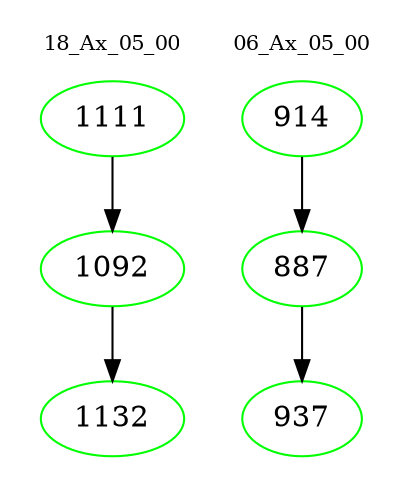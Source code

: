 digraph{
subgraph cluster_0 {
color = white
label = "18_Ax_05_00";
fontsize=10;
T0_1111 [label="1111", color="green"]
T0_1111 -> T0_1092 [color="black"]
T0_1092 [label="1092", color="green"]
T0_1092 -> T0_1132 [color="black"]
T0_1132 [label="1132", color="green"]
}
subgraph cluster_1 {
color = white
label = "06_Ax_05_00";
fontsize=10;
T1_914 [label="914", color="green"]
T1_914 -> T1_887 [color="black"]
T1_887 [label="887", color="green"]
T1_887 -> T1_937 [color="black"]
T1_937 [label="937", color="green"]
}
}
